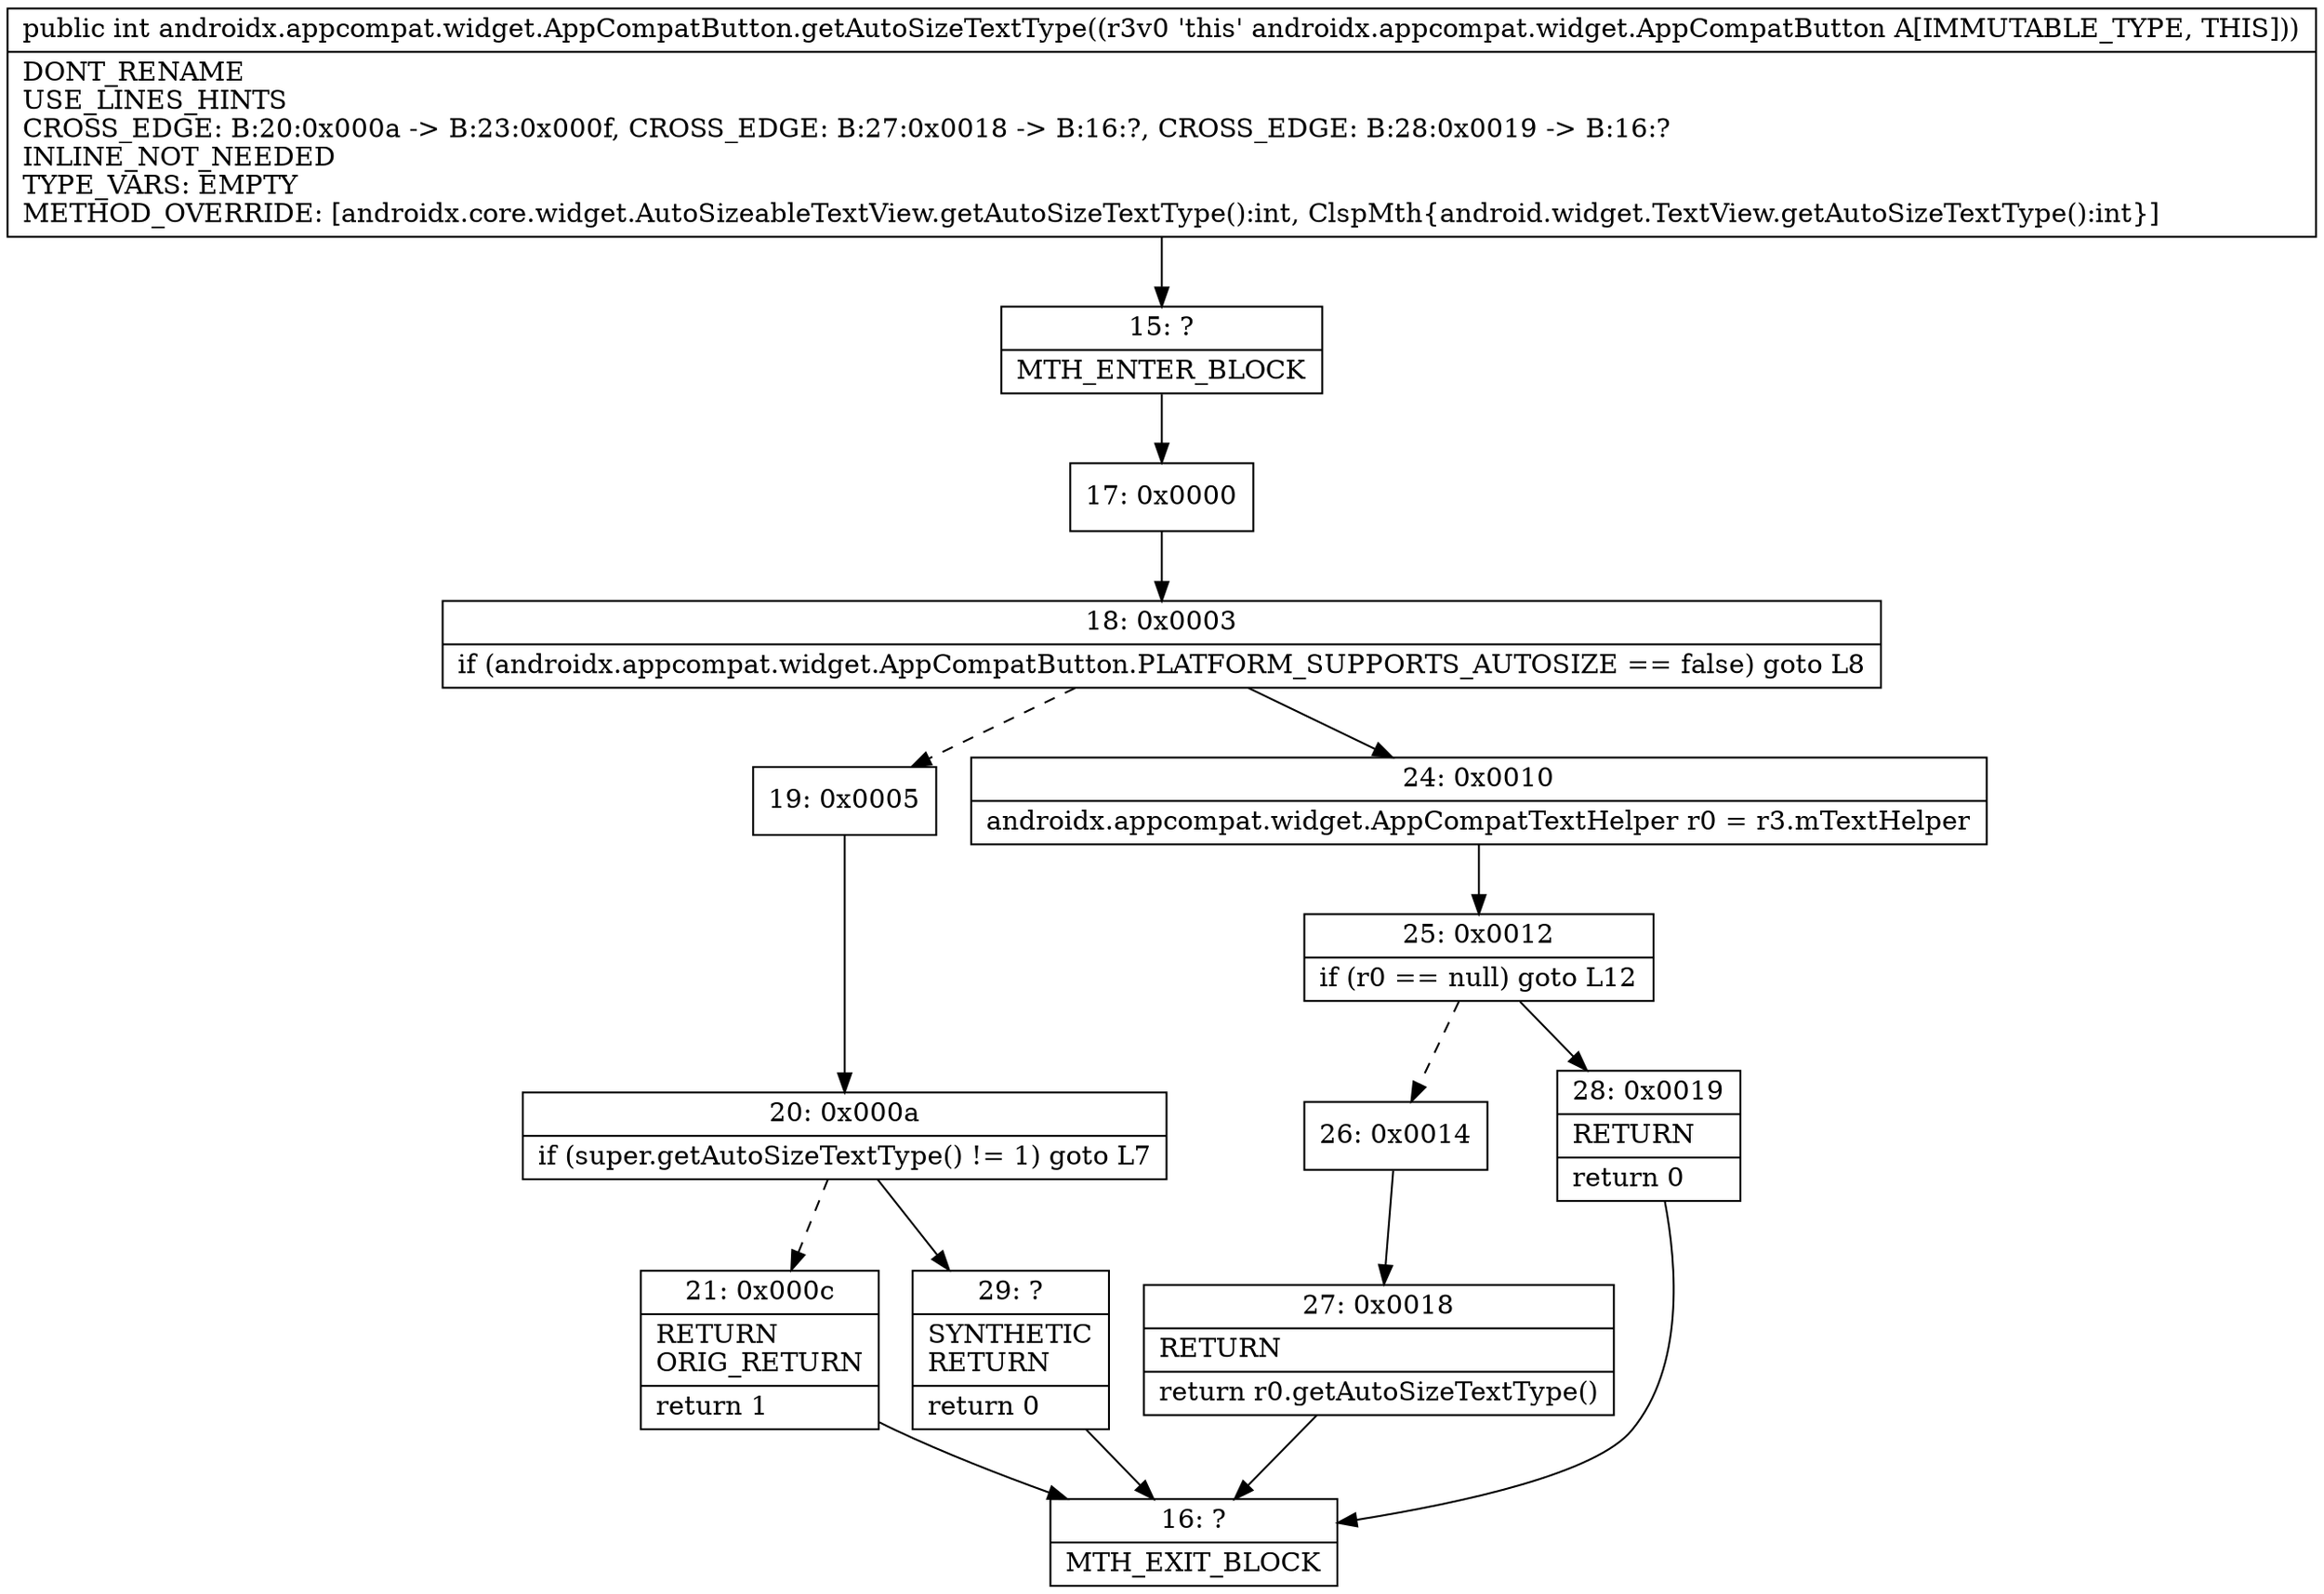 digraph "CFG forandroidx.appcompat.widget.AppCompatButton.getAutoSizeTextType()I" {
Node_15 [shape=record,label="{15\:\ ?|MTH_ENTER_BLOCK\l}"];
Node_17 [shape=record,label="{17\:\ 0x0000}"];
Node_18 [shape=record,label="{18\:\ 0x0003|if (androidx.appcompat.widget.AppCompatButton.PLATFORM_SUPPORTS_AUTOSIZE == false) goto L8\l}"];
Node_19 [shape=record,label="{19\:\ 0x0005}"];
Node_20 [shape=record,label="{20\:\ 0x000a|if (super.getAutoSizeTextType() != 1) goto L7\l}"];
Node_21 [shape=record,label="{21\:\ 0x000c|RETURN\lORIG_RETURN\l|return 1\l}"];
Node_16 [shape=record,label="{16\:\ ?|MTH_EXIT_BLOCK\l}"];
Node_29 [shape=record,label="{29\:\ ?|SYNTHETIC\lRETURN\l|return 0\l}"];
Node_24 [shape=record,label="{24\:\ 0x0010|androidx.appcompat.widget.AppCompatTextHelper r0 = r3.mTextHelper\l}"];
Node_25 [shape=record,label="{25\:\ 0x0012|if (r0 == null) goto L12\l}"];
Node_26 [shape=record,label="{26\:\ 0x0014}"];
Node_27 [shape=record,label="{27\:\ 0x0018|RETURN\l|return r0.getAutoSizeTextType()\l}"];
Node_28 [shape=record,label="{28\:\ 0x0019|RETURN\l|return 0\l}"];
MethodNode[shape=record,label="{public int androidx.appcompat.widget.AppCompatButton.getAutoSizeTextType((r3v0 'this' androidx.appcompat.widget.AppCompatButton A[IMMUTABLE_TYPE, THIS]))  | DONT_RENAME\lUSE_LINES_HINTS\lCROSS_EDGE: B:20:0x000a \-\> B:23:0x000f, CROSS_EDGE: B:27:0x0018 \-\> B:16:?, CROSS_EDGE: B:28:0x0019 \-\> B:16:?\lINLINE_NOT_NEEDED\lTYPE_VARS: EMPTY\lMETHOD_OVERRIDE: [androidx.core.widget.AutoSizeableTextView.getAutoSizeTextType():int, ClspMth\{android.widget.TextView.getAutoSizeTextType():int\}]\l}"];
MethodNode -> Node_15;Node_15 -> Node_17;
Node_17 -> Node_18;
Node_18 -> Node_19[style=dashed];
Node_18 -> Node_24;
Node_19 -> Node_20;
Node_20 -> Node_21[style=dashed];
Node_20 -> Node_29;
Node_21 -> Node_16;
Node_29 -> Node_16;
Node_24 -> Node_25;
Node_25 -> Node_26[style=dashed];
Node_25 -> Node_28;
Node_26 -> Node_27;
Node_27 -> Node_16;
Node_28 -> Node_16;
}

